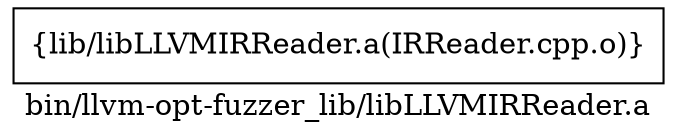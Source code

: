 digraph "bin/llvm-opt-fuzzer_lib/libLLVMIRReader.a" {
	label="bin/llvm-opt-fuzzer_lib/libLLVMIRReader.a";
	rankdir=LR;

	Node0x561a15094fe8 [shape=record,shape=box,group=0,label="{lib/libLLVMIRReader.a(IRReader.cpp.o)}"];
}
